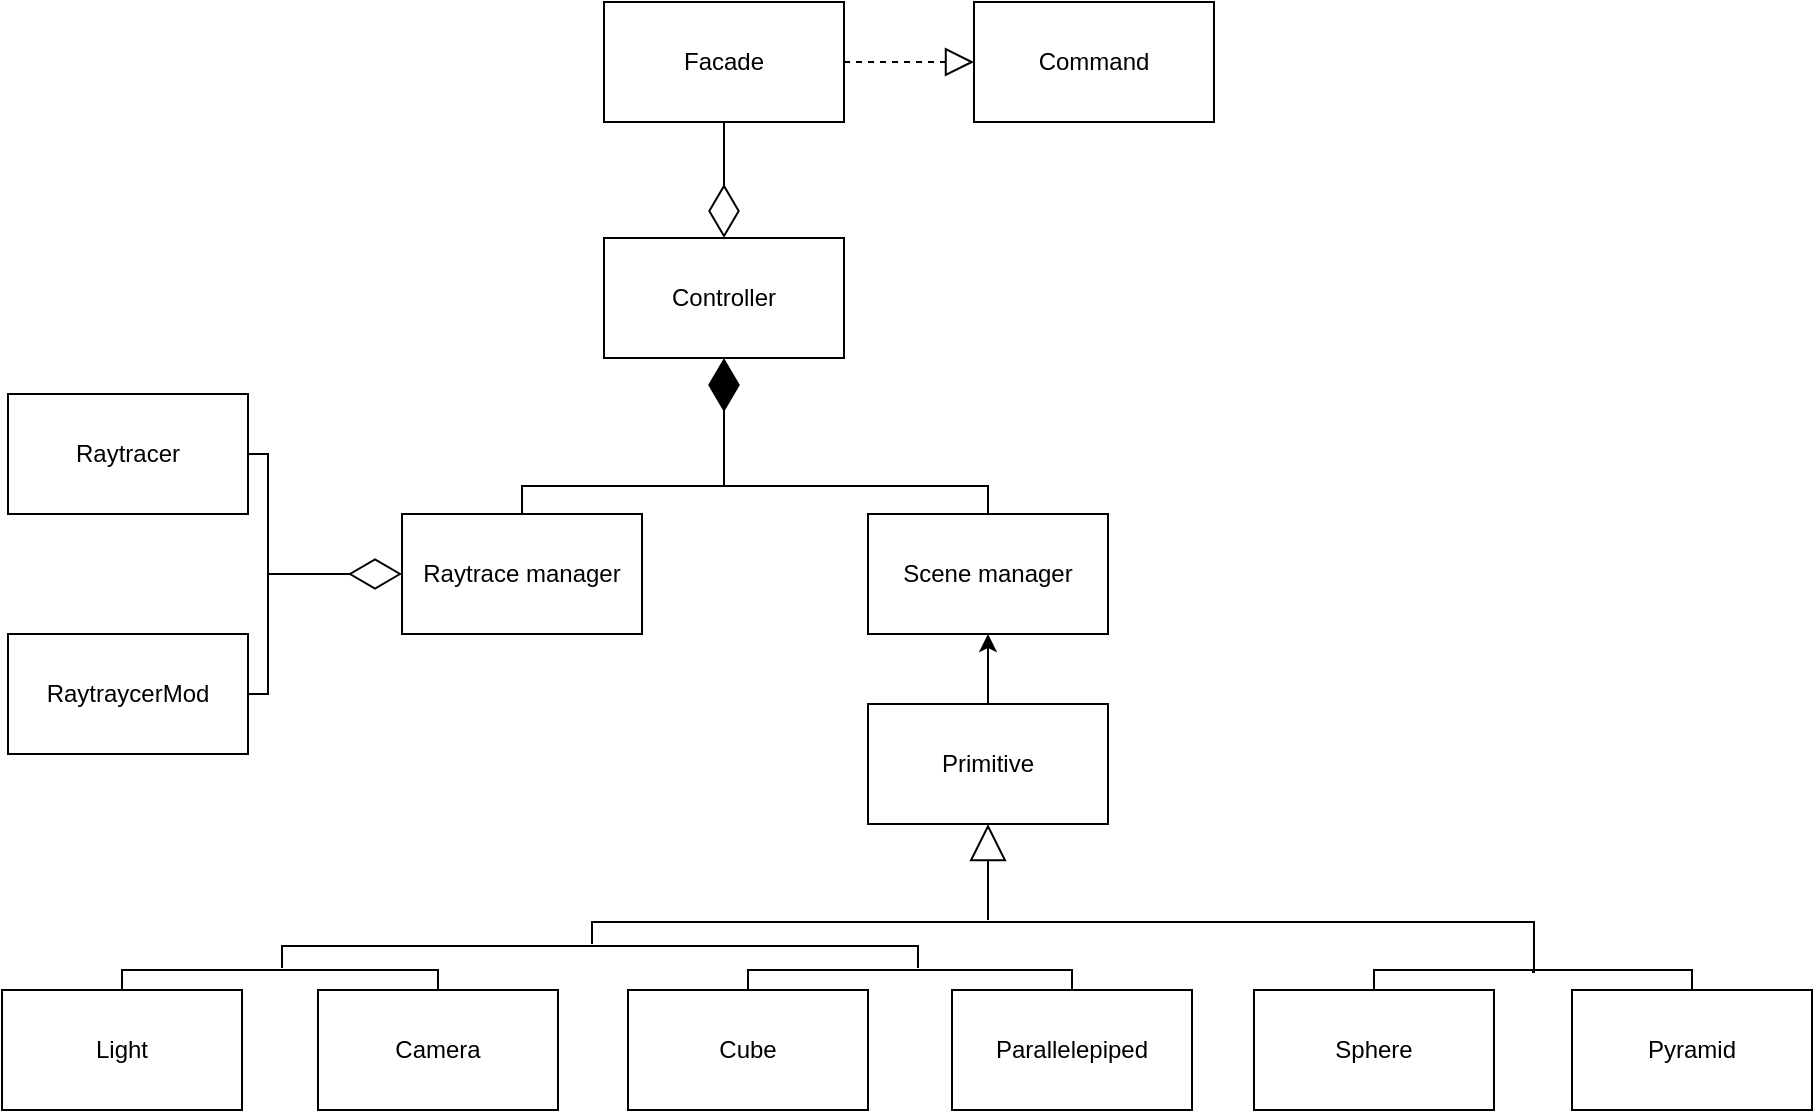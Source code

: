 <mxfile version="22.1.2" type="device">
  <diagram name="Page-1" id="90RT-OhMG3jGg2WqCk7e">
    <mxGraphModel dx="1912" dy="1179" grid="0" gridSize="10" guides="1" tooltips="1" connect="1" arrows="1" fold="1" page="0" pageScale="1" pageWidth="850" pageHeight="1100" math="0" shadow="0">
      <root>
        <mxCell id="0" />
        <mxCell id="1" parent="0" />
        <mxCell id="OHV5AfR5ukpNPPRGNkjq-1" value="Facade" style="rounded=0;whiteSpace=wrap;html=1;" parent="1" vertex="1">
          <mxGeometry x="399" y="199" width="120" height="60" as="geometry" />
        </mxCell>
        <mxCell id="OHV5AfR5ukpNPPRGNkjq-2" value="Command" style="rounded=0;whiteSpace=wrap;html=1;" parent="1" vertex="1">
          <mxGeometry x="584" y="199" width="120" height="60" as="geometry" />
        </mxCell>
        <mxCell id="OHV5AfR5ukpNPPRGNkjq-3" value="Controller" style="rounded=0;whiteSpace=wrap;html=1;" parent="1" vertex="1">
          <mxGeometry x="399" y="317" width="120" height="60" as="geometry" />
        </mxCell>
        <mxCell id="OHV5AfR5ukpNPPRGNkjq-6" value="" style="endArrow=block;dashed=1;endFill=0;endSize=12;html=1;rounded=0;entryX=0;entryY=0.5;entryDx=0;entryDy=0;exitX=1;exitY=0.5;exitDx=0;exitDy=0;" parent="1" source="OHV5AfR5ukpNPPRGNkjq-1" target="OHV5AfR5ukpNPPRGNkjq-2" edge="1">
          <mxGeometry width="160" relative="1" as="geometry">
            <mxPoint x="529" y="453" as="sourcePoint" />
            <mxPoint x="689" y="453" as="targetPoint" />
          </mxGeometry>
        </mxCell>
        <mxCell id="OHV5AfR5ukpNPPRGNkjq-7" value="" style="endArrow=diamondThin;endFill=0;endSize=24;html=1;rounded=0;entryX=0.5;entryY=0;entryDx=0;entryDy=0;exitX=0.5;exitY=1;exitDx=0;exitDy=0;" parent="1" source="OHV5AfR5ukpNPPRGNkjq-1" target="OHV5AfR5ukpNPPRGNkjq-3" edge="1">
          <mxGeometry width="160" relative="1" as="geometry">
            <mxPoint x="529" y="453" as="sourcePoint" />
            <mxPoint x="689" y="453" as="targetPoint" />
          </mxGeometry>
        </mxCell>
        <mxCell id="OHV5AfR5ukpNPPRGNkjq-8" value="Scene manager" style="rounded=0;whiteSpace=wrap;html=1;" parent="1" vertex="1">
          <mxGeometry x="531" y="455" width="120" height="60" as="geometry" />
        </mxCell>
        <mxCell id="OHV5AfR5ukpNPPRGNkjq-9" value="Raytracer" style="rounded=0;whiteSpace=wrap;html=1;" parent="1" vertex="1">
          <mxGeometry x="101" y="395" width="120" height="60" as="geometry" />
        </mxCell>
        <mxCell id="OHV5AfR5ukpNPPRGNkjq-10" value="RaytraycerMod" style="rounded=0;whiteSpace=wrap;html=1;" parent="1" vertex="1">
          <mxGeometry x="101" y="515" width="120" height="60" as="geometry" />
        </mxCell>
        <mxCell id="OHV5AfR5ukpNPPRGNkjq-11" value="Raytrace manager" style="rounded=0;whiteSpace=wrap;html=1;" parent="1" vertex="1">
          <mxGeometry x="298" y="455" width="120" height="60" as="geometry" />
        </mxCell>
        <mxCell id="OHV5AfR5ukpNPPRGNkjq-13" value="Light" style="rounded=0;whiteSpace=wrap;html=1;" parent="1" vertex="1">
          <mxGeometry x="98" y="693" width="120" height="60" as="geometry" />
        </mxCell>
        <mxCell id="OHV5AfR5ukpNPPRGNkjq-14" value="Camera" style="rounded=0;whiteSpace=wrap;html=1;" parent="1" vertex="1">
          <mxGeometry x="256" y="693" width="120" height="60" as="geometry" />
        </mxCell>
        <mxCell id="OHV5AfR5ukpNPPRGNkjq-15" value="Cube" style="rounded=0;whiteSpace=wrap;html=1;" parent="1" vertex="1">
          <mxGeometry x="411" y="693" width="120" height="60" as="geometry" />
        </mxCell>
        <mxCell id="OHV5AfR5ukpNPPRGNkjq-16" value="Parallelepiped" style="rounded=0;whiteSpace=wrap;html=1;" parent="1" vertex="1">
          <mxGeometry x="573" y="693" width="120" height="60" as="geometry" />
        </mxCell>
        <mxCell id="OHV5AfR5ukpNPPRGNkjq-17" value="Sphere" style="rounded=0;whiteSpace=wrap;html=1;" parent="1" vertex="1">
          <mxGeometry x="724" y="693" width="120" height="60" as="geometry" />
        </mxCell>
        <mxCell id="OHV5AfR5ukpNPPRGNkjq-18" value="Pyramid" style="rounded=0;whiteSpace=wrap;html=1;" parent="1" vertex="1">
          <mxGeometry x="883" y="693" width="120" height="60" as="geometry" />
        </mxCell>
        <mxCell id="OHV5AfR5ukpNPPRGNkjq-19" value="Primitive" style="rounded=0;whiteSpace=wrap;html=1;" parent="1" vertex="1">
          <mxGeometry x="531" y="550" width="120" height="60" as="geometry" />
        </mxCell>
        <mxCell id="OHV5AfR5ukpNPPRGNkjq-20" value="" style="endArrow=none;html=1;rounded=0;exitX=0.5;exitY=0;exitDx=0;exitDy=0;entryX=0.5;entryY=0;entryDx=0;entryDy=0;edgeStyle=orthogonalEdgeStyle;" parent="1" source="OHV5AfR5ukpNPPRGNkjq-11" target="OHV5AfR5ukpNPPRGNkjq-8" edge="1">
          <mxGeometry width="50" height="50" relative="1" as="geometry">
            <mxPoint x="584" y="606" as="sourcePoint" />
            <mxPoint x="634" y="556" as="targetPoint" />
            <Array as="points">
              <mxPoint x="358" y="441" />
              <mxPoint x="591" y="441" />
            </Array>
          </mxGeometry>
        </mxCell>
        <mxCell id="OHV5AfR5ukpNPPRGNkjq-21" value="" style="endArrow=diamondThin;endFill=1;endSize=24;html=1;rounded=0;entryX=0.5;entryY=1;entryDx=0;entryDy=0;" parent="1" target="OHV5AfR5ukpNPPRGNkjq-3" edge="1">
          <mxGeometry width="160" relative="1" as="geometry">
            <mxPoint x="459" y="441" as="sourcePoint" />
            <mxPoint x="689" y="581" as="targetPoint" />
          </mxGeometry>
        </mxCell>
        <mxCell id="OHV5AfR5ukpNPPRGNkjq-22" value="" style="endArrow=none;html=1;rounded=0;entryX=1;entryY=0.5;entryDx=0;entryDy=0;exitX=1;exitY=0.5;exitDx=0;exitDy=0;edgeStyle=orthogonalEdgeStyle;" parent="1" source="OHV5AfR5ukpNPPRGNkjq-10" target="OHV5AfR5ukpNPPRGNkjq-9" edge="1">
          <mxGeometry width="50" height="50" relative="1" as="geometry">
            <mxPoint x="592" y="629" as="sourcePoint" />
            <mxPoint x="642" y="579" as="targetPoint" />
          </mxGeometry>
        </mxCell>
        <mxCell id="OHV5AfR5ukpNPPRGNkjq-23" value="" style="endArrow=diamondThin;endFill=0;endSize=24;html=1;rounded=0;entryX=0;entryY=0.5;entryDx=0;entryDy=0;" parent="1" target="OHV5AfR5ukpNPPRGNkjq-11" edge="1">
          <mxGeometry width="160" relative="1" as="geometry">
            <mxPoint x="231" y="485" as="sourcePoint" />
            <mxPoint x="697" y="604" as="targetPoint" />
          </mxGeometry>
        </mxCell>
        <mxCell id="OHV5AfR5ukpNPPRGNkjq-24" value="" style="endArrow=classic;html=1;rounded=0;entryX=0.5;entryY=1;entryDx=0;entryDy=0;exitX=0.5;exitY=0;exitDx=0;exitDy=0;" parent="1" source="OHV5AfR5ukpNPPRGNkjq-19" target="OHV5AfR5ukpNPPRGNkjq-8" edge="1">
          <mxGeometry width="50" height="50" relative="1" as="geometry">
            <mxPoint x="549" y="691" as="sourcePoint" />
            <mxPoint x="599" y="641" as="targetPoint" />
          </mxGeometry>
        </mxCell>
        <mxCell id="OHV5AfR5ukpNPPRGNkjq-28" value="" style="endArrow=none;html=1;rounded=0;entryX=0.5;entryY=0;entryDx=0;entryDy=0;exitX=0.5;exitY=0;exitDx=0;exitDy=0;edgeStyle=orthogonalEdgeStyle;" parent="1" target="OHV5AfR5ukpNPPRGNkjq-16" edge="1" source="OHV5AfR5ukpNPPRGNkjq-15">
          <mxGeometry width="50" height="50" relative="1" as="geometry">
            <mxPoint x="632" y="643" as="sourcePoint" />
            <mxPoint x="650" y="552" as="targetPoint" />
          </mxGeometry>
        </mxCell>
        <mxCell id="OHV5AfR5ukpNPPRGNkjq-29" value="" style="endArrow=none;html=1;rounded=0;entryX=0.5;entryY=0;entryDx=0;entryDy=0;exitX=0.5;exitY=0;exitDx=0;exitDy=0;edgeStyle=orthogonalEdgeStyle;" parent="1" target="OHV5AfR5ukpNPPRGNkjq-17" edge="1" source="OHV5AfR5ukpNPPRGNkjq-18">
          <mxGeometry width="50" height="50" relative="1" as="geometry">
            <mxPoint x="786" y="642" as="sourcePoint" />
            <mxPoint x="650" y="552" as="targetPoint" />
          </mxGeometry>
        </mxCell>
        <mxCell id="nitb9e1hU2jPBshFku-M-1" value="" style="endArrow=none;html=1;rounded=0;entryX=0.5;entryY=0;entryDx=0;entryDy=0;exitX=0.5;exitY=0;exitDx=0;exitDy=0;edgeStyle=orthogonalEdgeStyle;" edge="1" parent="1" source="OHV5AfR5ukpNPPRGNkjq-14" target="OHV5AfR5ukpNPPRGNkjq-13">
          <mxGeometry width="50" height="50" relative="1" as="geometry">
            <mxPoint x="774" y="641" as="sourcePoint" />
            <mxPoint x="824" y="591" as="targetPoint" />
          </mxGeometry>
        </mxCell>
        <mxCell id="nitb9e1hU2jPBshFku-M-2" value="" style="endArrow=none;html=1;rounded=0;edgeStyle=orthogonalEdgeStyle;" edge="1" parent="1">
          <mxGeometry width="50" height="50" relative="1" as="geometry">
            <mxPoint x="556" y="682" as="sourcePoint" />
            <mxPoint x="238" y="682" as="targetPoint" />
            <Array as="points">
              <mxPoint x="556" y="671" />
              <mxPoint x="238" y="671" />
            </Array>
          </mxGeometry>
        </mxCell>
        <mxCell id="nitb9e1hU2jPBshFku-M-4" value="" style="endArrow=none;html=1;rounded=0;edgeStyle=orthogonalEdgeStyle;" edge="1" parent="1">
          <mxGeometry width="50" height="50" relative="1" as="geometry">
            <mxPoint x="393" y="670" as="sourcePoint" />
            <mxPoint x="863" y="684" as="targetPoint" />
            <Array as="points">
              <mxPoint x="393" y="659" />
              <mxPoint x="864" y="659" />
              <mxPoint x="864" y="684" />
            </Array>
          </mxGeometry>
        </mxCell>
        <mxCell id="nitb9e1hU2jPBshFku-M-5" value="" style="endArrow=block;endSize=16;endFill=0;html=1;rounded=0;entryX=0.5;entryY=1;entryDx=0;entryDy=0;" edge="1" parent="1" target="OHV5AfR5ukpNPPRGNkjq-19">
          <mxGeometry width="160" relative="1" as="geometry">
            <mxPoint x="591" y="658" as="sourcePoint" />
            <mxPoint x="871" y="607" as="targetPoint" />
          </mxGeometry>
        </mxCell>
      </root>
    </mxGraphModel>
  </diagram>
</mxfile>
